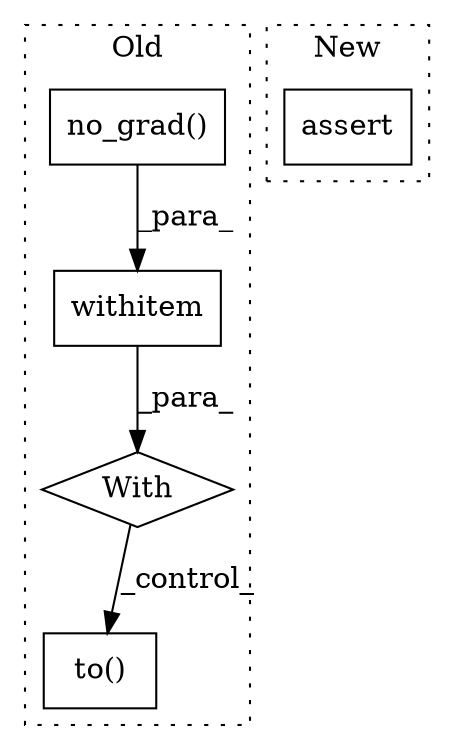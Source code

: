 digraph G {
subgraph cluster0 {
1 [label="no_grad()" a="75" s="844" l="15" shape="box"];
3 [label="With" a="39" s="839,849" l="5,15" shape="diamond"];
4 [label="withitem" a="49" s="844" l="5" shape="box"];
5 [label="to()" a="75" s="1030,1052" l="10,1" shape="box"];
label = "Old";
style="dotted";
}
subgraph cluster1 {
2 [label="assert" a="65" s="2777" l="7" shape="box"];
label = "New";
style="dotted";
}
1 -> 4 [label="_para_"];
3 -> 5 [label="_control_"];
4 -> 3 [label="_para_"];
}